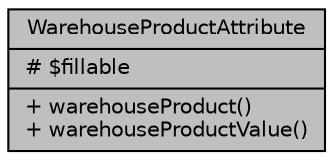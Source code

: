 digraph "WarehouseProductAttribute"
{
 // LATEX_PDF_SIZE
  bgcolor="transparent";
  edge [fontname="Helvetica",fontsize="10",labelfontname="Helvetica",labelfontsize="10"];
  node [fontname="Helvetica",fontsize="10",shape=record];
  Node1 [label="{WarehouseProductAttribute\n|# $fillable\l|+ warehouseProduct()\l+ warehouseProductValue()\l}",height=0.2,width=0.4,color="black", fillcolor="grey75", style="filled", fontcolor="black",tooltip="Datos de los atributos personalizados de los productos."];
}
